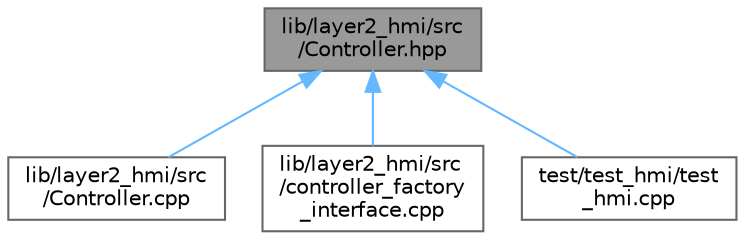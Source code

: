 digraph "lib/layer2_hmi/src/Controller.hpp"
{
 // LATEX_PDF_SIZE
  bgcolor="transparent";
  edge [fontname=Helvetica,fontsize=10,labelfontname=Helvetica,labelfontsize=10];
  node [fontname=Helvetica,fontsize=10,shape=box,height=0.2,width=0.4];
  Node1 [id="Node000001",label="lib/layer2_hmi/src\l/Controller.hpp",height=0.2,width=0.4,color="gray40", fillcolor="grey60", style="filled", fontcolor="black",tooltip=" "];
  Node1 -> Node2 [id="edge1_Node000001_Node000002",dir="back",color="steelblue1",style="solid",tooltip=" "];
  Node2 [id="Node000002",label="lib/layer2_hmi/src\l/Controller.cpp",height=0.2,width=0.4,color="grey40", fillcolor="white", style="filled",URL="$Controller_8cpp.xhtml",tooltip=" "];
  Node1 -> Node3 [id="edge2_Node000001_Node000003",dir="back",color="steelblue1",style="solid",tooltip=" "];
  Node3 [id="Node000003",label="lib/layer2_hmi/src\l/controller_factory\l_interface.cpp",height=0.2,width=0.4,color="grey40", fillcolor="white", style="filled",URL="$controller__factory__interface_8cpp.xhtml",tooltip=" "];
  Node1 -> Node4 [id="edge3_Node000001_Node000004",dir="back",color="steelblue1",style="solid",tooltip=" "];
  Node4 [id="Node000004",label="test/test_hmi/test\l_hmi.cpp",height=0.2,width=0.4,color="grey40", fillcolor="white", style="filled",URL="$test__hmi_8cpp.xhtml",tooltip=" "];
}
